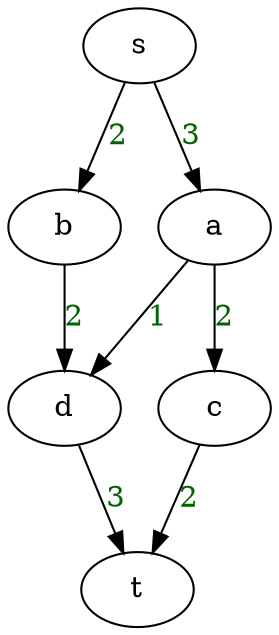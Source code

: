 digraph flow{
s->b [label="2", fontcolor=darkgreen]
s->a [label="3", fontcolor=darkgreen]
b->d [label="2", fontcolor=darkgreen]
a->c [label="2", fontcolor=darkgreen]
a->d [label="1", fontcolor=darkgreen]
c->t [label="2", fontcolor=darkgreen]
d->t [label="3", fontcolor=darkgreen]
}

